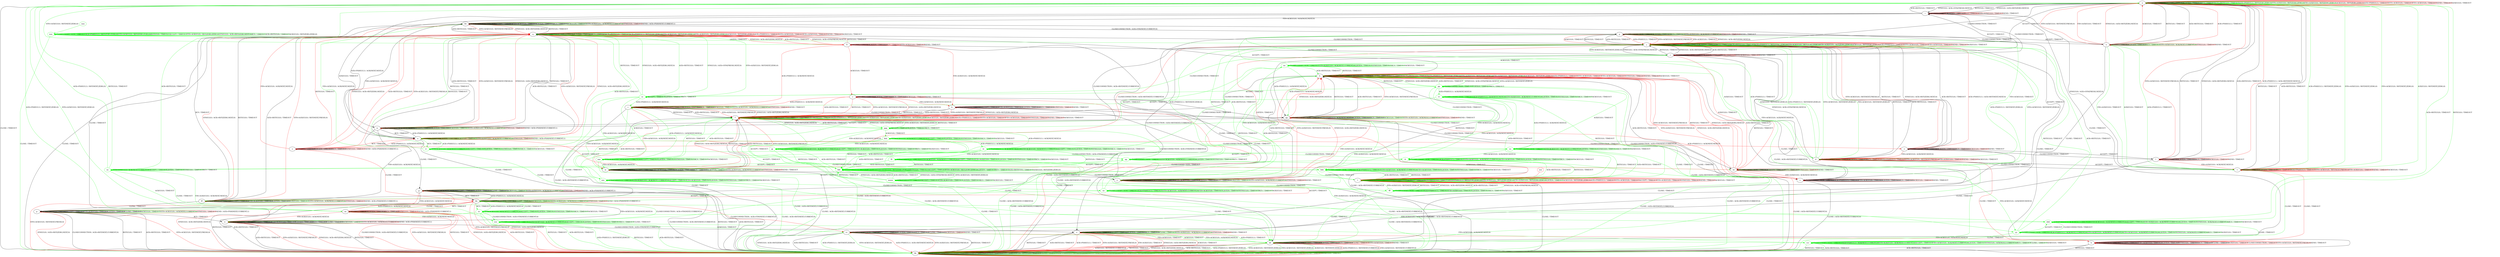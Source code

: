 digraph "" {
	graph ["Incoming time"=0.003287792205810547,
		"Outgoing time"=0.0441584587097168,
		Output="{'States': 67, 'Transitions': 925, 'Filename': '../results/tcp_preset_100/TCP_Windows8_Server-TCP_Linux_Server-4.dot'}",
		Reference="{'States': 39, 'Transitions': 495, 'Filename': '../subjects/tcp/TCP_Windows8_Server.dot'}",
		Solver=yices,
		Updated="{'States': 58, 'Transitions': 685, 'Filename': '../subjects/tcp/TCP_Linux_Server.dot'}",
		"f-measure"=0.4959349593495935,
		precision=0.41496598639455784,
		recall=0.6161616161616161
	];
	a -> a	[key=0,
		label="RST(V,V,0) / TIMEOUT"];
	a -> a	[key=1,
		label="ACCEPT / TIMEOUT"];
	a -> a	[key=2,
		label="LISTEN / TIMEOUT"];
	a -> a	[key=3,
		label="RCV / TIMEOUT"];
	a -> a	[key=4,
		label="ACK+RST(V,V,0) / TIMEOUT"];
	a -> a	[key=5,
		color=green,
		label="ACK+PSH(V,V,1) / RST(ZERO,ZERO,0)"];
	a -> a	[key=6,
		color=green,
		label="SYN+ACK(V,V,0) / RST(ZERO,ZERO,0)"];
	a -> a	[key=7,
		color=green,
		label="FIN+ACK(V,V,0) / RST(ZERO,ZERO,0)"];
	a -> a	[key=8,
		color=green,
		label="ACK(V,V,0) / RST(ZERO,ZERO,0)"];
	a -> a	[key=9,
		color=red,
		label="ACK+PSH(V,V,1) / TIMEOUT"];
	a -> a	[key=10,
		color=red,
		label="SYN+ACK(V,V,0) / TIMEOUT"];
	a -> a	[key=11,
		color=red,
		label="FIN+ACK(V,V,0) / TIMEOUT"];
	a -> a	[key=12,
		color=red,
		label="SEND / TIMEOUT"];
	a -> a	[key=13,
		color=red,
		label="ACK(V,V,0) / TIMEOUT"];
	a -> i	[key=0,
		label="SYN(V,V,0) / ACK+SYN(FRESH,NEXT,0)"];
	a -> j	[key=0,
		label="CLOSECONNECTION / TIMEOUT"];
	a -> kk	[key=0,
		label="CLOSE / TIMEOUT"];
	b -> b	[key=0,
		label="CLOSECONNECTION / TIMEOUT"];
	b -> b	[key=1,
		label="RST(V,V,0) / TIMEOUT"];
	b -> b	[key=2,
		label="LISTEN / TIMEOUT"];
	b -> b	[key=3,
		label="RCV / TIMEOUT"];
	b -> b	[key=4,
		label="ACK+RST(V,V,0) / TIMEOUT"];
	b -> b	[key=5,
		color=green,
		label="ACK+PSH(V,V,1) / RST(ZERO,ZERO,0)"];
	b -> b	[key=6,
		color=green,
		label="SYN+ACK(V,V,0) / RST(ZERO,ZERO,0)"];
	b -> b	[key=7,
		color=green,
		label="FIN+ACK(V,V,0) / RST(ZERO,ZERO,0)"];
	b -> b	[key=8,
		color=green,
		label="ACK(V,V,0) / RST(ZERO,ZERO,0)"];
	b -> b	[key=9,
		color=red,
		label="ACK+PSH(V,V,1) / TIMEOUT"];
	b -> b	[key=10,
		color=red,
		label="SYN+ACK(V,V,0) / TIMEOUT"];
	b -> b	[key=11,
		color=red,
		label="FIN+ACK(V,V,0) / TIMEOUT"];
	b -> b	[key=12,
		color=red,
		label="SYN(V,V,0) / TIMEOUT"];
	b -> b	[key=13,
		color=red,
		label="SEND / TIMEOUT"];
	b -> b	[key=14,
		color=red,
		label="ACK(V,V,0) / TIMEOUT"];
	b -> q	[key=0,
		label="ACCEPT / TIMEOUT"];
	b -> kk	[key=0,
		label="CLOSE / TIMEOUT"];
	pp	[color=green];
	b -> pp	[key=0,
		color=green,
		label="SYN(V,V,0) / ACK+SYN(FRESH,NEXT,0)"];
	c -> c	[key=0,
		label="ACK+PSH(V,V,1) / ACK(NEXT,NEXT,0)"];
	c -> c	[key=1,
		label="ACCEPT / TIMEOUT"];
	c -> c	[key=2,
		label="LISTEN / TIMEOUT"];
	c -> c	[key=3,
		label="RCV / TIMEOUT"];
	c -> c	[key=4,
		label="ACK(V,V,0) / TIMEOUT"];
	c -> c	[key=5,
		color=green,
		label="SYN+ACK(V,V,0) / ACK(NEXT,CURRENT,0)"];
	c -> c	[key=6,
		color=green,
		label="SYN(V,V,0) / TIMEOUT"];
	c -> c	[key=7,
		color=red,
		label="SEND / TIMEOUT"];
	c -> f	[key=0,
		label="RST(V,V,0) / TIMEOUT"];
	c -> f	[key=1,
		label="ACK+RST(V,V,0) / TIMEOUT"];
	c -> f	[key=2,
		color=red,
		label="SYN+ACK(V,V,0) / RST(NEXT,FRESH,0)"];
	c -> f	[key=3,
		color=red,
		label="SYN(V,V,0) / ACK+RST(ZERO,NEXT,0)"];
	c -> m	[key=0,
		color=red,
		label="FIN+ACK(V,V,0) / ACK(NEXT,NEXT,0)"];
	c -> gg	[key=0,
		label="CLOSECONNECTION / TIMEOUT"];
	c -> kk	[key=0,
		label="CLOSE / ACK+RST(NEXT,CURRENT,0)"];
	eee	[color=green];
	c -> eee	[key=0,
		color=green,
		label="FIN+ACK(V,V,0) / ACK(NEXT,NEXT,0)"];
	d -> d	[key=0,
		label="CLOSECONNECTION / TIMEOUT"];
	d -> d	[key=1,
		label="LISTEN / TIMEOUT"];
	d -> d	[key=2,
		label="RCV / TIMEOUT"];
	d -> d	[key=3,
		color=red,
		label="ACK+PSH(V,V,1) / TIMEOUT"];
	d -> d	[key=4,
		color=red,
		label="SYN+ACK(V,V,0) / RST(NEXT,FRESH,0)"];
	d -> d	[key=5,
		color=red,
		label="FIN+ACK(V,V,0) / TIMEOUT"];
	d -> d	[key=6,
		color=red,
		label="SEND / TIMEOUT"];
	d -> d	[key=7,
		color=red,
		label="ACK(V,V,0) / TIMEOUT"];
	d -> h	[key=0,
		color=red,
		label="CLOSE / TIMEOUT"];
	d -> j	[key=0,
		label="RST(V,V,0) / TIMEOUT"];
	d -> j	[key=1,
		label="ACK+RST(V,V,0) / TIMEOUT"];
	d -> j	[key=2,
		color=green,
		label="ACK+PSH(V,V,1) / RST(NEXT,ZERO,0)"];
	d -> j	[key=3,
		color=green,
		label="SYN+ACK(V,V,0) / RST(NEXT,ZERO,0)"];
	d -> j	[key=4,
		color=green,
		label="FIN+ACK(V,V,0) / RST(NEXT,ZERO,0)"];
	d -> j	[key=5,
		color=green,
		label="ACK(V,V,0) / RST(NEXT,ZERO,0)"];
	d -> r	[key=0,
		label="SYN(V,V,0) / ACK+SYN(FRESH,NEXT,0)"];
	d -> v	[key=0,
		label="ACCEPT / TIMEOUT"];
	d -> dd	[key=0,
		color=green,
		label="CLOSE / TIMEOUT"];
	e -> d	[key=0,
		color=red,
		label="FIN+ACK(V,V,0) / ACK(NEXT,NEXT,0)"];
	e -> e	[key=0,
		label="CLOSECONNECTION / TIMEOUT"];
	e -> e	[key=1,
		label="LISTEN / TIMEOUT"];
	e -> e	[key=2,
		label="RCV / TIMEOUT"];
	e -> e	[key=3,
		label="ACK(V,V,0) / TIMEOUT"];
	e -> e	[key=4,
		color=red,
		label="SEND / TIMEOUT"];
	e -> j	[key=0,
		label="RST(V,V,0) / TIMEOUT"];
	e -> j	[key=1,
		label="SYN(V,V,0) / ACK+RST(ZERO,NEXT,0)"];
	e -> j	[key=2,
		label="ACK+RST(V,V,0) / TIMEOUT"];
	e -> j	[key=3,
		color=red,
		label="ACK+PSH(V,V,1) / ACK+RST(NEXT,NEXT,0)"];
	e -> j	[key=4,
		color=red,
		label="SYN+ACK(V,V,0) / RST(NEXT,FRESH,0)"];
	e -> l	[key=0,
		label="ACCEPT / TIMEOUT"];
	e -> cc	[key=0,
		label="CLOSE / TIMEOUT"];
	f -> b	[key=0,
		label="CLOSECONNECTION / TIMEOUT"];
	f -> f	[key=0,
		label="RST(V,V,0) / TIMEOUT"];
	f -> f	[key=1,
		label="ACCEPT / TIMEOUT"];
	f -> f	[key=2,
		label="LISTEN / TIMEOUT"];
	f -> f	[key=3,
		label="RCV / TIMEOUT"];
	f -> f	[key=4,
		label="ACK+RST(V,V,0) / TIMEOUT"];
	f -> f	[key=5,
		color=green,
		label="ACK+PSH(V,V,1) / RST(ZERO,ZERO,0)"];
	f -> f	[key=6,
		color=green,
		label="SYN+ACK(V,V,0) / RST(ZERO,ZERO,0)"];
	f -> f	[key=7,
		color=green,
		label="FIN+ACK(V,V,0) / RST(ZERO,ZERO,0)"];
	f -> f	[key=8,
		color=green,
		label="ACK(V,V,0) / RST(ZERO,ZERO,0)"];
	f -> f	[key=9,
		color=red,
		label="ACK+PSH(V,V,1) / TIMEOUT"];
	f -> f	[key=10,
		color=red,
		label="SYN+ACK(V,V,0) / TIMEOUT"];
	f -> f	[key=11,
		color=red,
		label="FIN+ACK(V,V,0) / TIMEOUT"];
	f -> f	[key=12,
		color=red,
		label="SYN(V,V,0) / TIMEOUT"];
	f -> f	[key=13,
		color=red,
		label="SEND / TIMEOUT"];
	f -> f	[key=14,
		color=red,
		label="ACK(V,V,0) / TIMEOUT"];
	f -> kk	[key=0,
		label="CLOSE / TIMEOUT"];
	ggg	[color=green];
	f -> ggg	[key=0,
		color=green,
		label="SYN(V,V,0) / ACK+SYN(FRESH,NEXT,0)"];
	g -> d	[key=0,
		color=green,
		label="ACK+PSH(V,V,1) / TIMEOUT"];
	g -> d	[key=1,
		color=green,
		label="FIN+ACK(V,V,0) / TIMEOUT"];
	g -> d	[key=2,
		color=green,
		label="ACK(V,V,0) / TIMEOUT"];
	g -> g	[key=0,
		label="CLOSECONNECTION / TIMEOUT"];
	g -> g	[key=1,
		label="LISTEN / TIMEOUT"];
	g -> g	[key=2,
		label="RCV / TIMEOUT"];
	g -> g	[key=3,
		color=green,
		label="SYN+ACK(V,V,0) / ACK(NEXT,CURRENT,0)"];
	g -> g	[key=4,
		color=green,
		label="SYN(V,V,0) / TIMEOUT"];
	g -> g	[key=5,
		color=red,
		label="SEND / TIMEOUT"];
	g -> j	[key=0,
		label="RST(V,V,0) / TIMEOUT"];
	g -> j	[key=1,
		label="ACK+RST(V,V,0) / TIMEOUT"];
	g -> j	[key=2,
		color=red,
		label="ACK+PSH(V,V,1) / TIMEOUT"];
	g -> j	[key=3,
		color=red,
		label="SYN+ACK(V,V,0) / RST(NEXT,FRESH,0)"];
	g -> j	[key=4,
		color=red,
		label="FIN+ACK(V,V,0) / TIMEOUT"];
	g -> j	[key=5,
		color=red,
		label="SYN(V,V,0) / ACK+RST(ZERO,NEXT,0)"];
	g -> j	[key=6,
		color=red,
		label="ACK(V,V,0) / TIMEOUT"];
	g -> u	[key=0,
		label="ACCEPT / TIMEOUT"];
	g -> x	[key=0,
		label="CLOSE / TIMEOUT"];
	h -> h	[key=0,
		label="ACK+PSH(V,V,1) / TIMEOUT"];
	h -> h	[key=1,
		label="ACCEPT / TIMEOUT"];
	h -> h	[key=2,
		label="FIN+ACK(V,V,0) / TIMEOUT"];
	h -> h	[key=3,
		label="LISTEN / TIMEOUT"];
	h -> h	[key=4,
		label="SYN(V,V,0) / TIMEOUT"];
	h -> h	[key=5,
		label="RCV / TIMEOUT"];
	h -> h	[key=6,
		label="CLOSE / TIMEOUT"];
	h -> h	[key=7,
		label="ACK(V,V,0) / TIMEOUT"];
	h -> h	[key=8,
		color=red,
		label="CLOSECONNECTION / TIMEOUT"];
	h -> h	[key=9,
		color=red,
		label="SYN+ACK(V,V,0) / RST(NEXT,FRESH,0)"];
	h -> h	[key=10,
		color=red,
		label="SEND / TIMEOUT"];
	h -> kk	[key=0,
		label="RST(V,V,0) / TIMEOUT"];
	h -> kk	[key=1,
		label="ACK+RST(V,V,0) / TIMEOUT"];
	i -> a	[key=0,
		label="RST(V,V,0) / TIMEOUT"];
	i -> a	[key=1,
		label="SYN(V,V,0) / ACK+RST(ZERO,NEXT,0)"];
	i -> a	[key=2,
		label="ACK+RST(V,V,0) / TIMEOUT"];
	i -> i	[key=0,
		label="ACCEPT / TIMEOUT"];
	i -> i	[key=1,
		label="LISTEN / TIMEOUT"];
	i -> i	[key=2,
		label="RCV / TIMEOUT"];
	i -> i	[key=3,
		color=red,
		label="SYN+ACK(V,V,0) / TIMEOUT"];
	i -> i	[key=4,
		color=red,
		label="SEND / TIMEOUT"];
	i -> n	[key=0,
		label="ACK(V,V,0) / TIMEOUT"];
	i -> r	[key=0,
		label="CLOSECONNECTION / TIMEOUT"];
	i -> w	[key=0,
		label="ACK+PSH(V,V,1) / ACK(NEXT,NEXT,0)"];
	i -> dd	[key=0,
		label="CLOSE / TIMEOUT"];
	i -> hh	[key=0,
		label="FIN+ACK(V,V,0) / ACK(NEXT,NEXT,0)"];
	j -> a	[key=0,
		label="ACCEPT / TIMEOUT"];
	j -> j	[key=0,
		label="CLOSECONNECTION / TIMEOUT"];
	j -> j	[key=1,
		label="RST(V,V,0) / TIMEOUT"];
	j -> j	[key=2,
		label="LISTEN / TIMEOUT"];
	j -> j	[key=3,
		label="RCV / TIMEOUT"];
	j -> j	[key=4,
		label="ACK+RST(V,V,0) / TIMEOUT"];
	j -> j	[key=5,
		color=green,
		label="ACK+PSH(V,V,1) / RST(ZERO,ZERO,0)"];
	j -> j	[key=6,
		color=green,
		label="SYN+ACK(V,V,0) / RST(ZERO,ZERO,0)"];
	j -> j	[key=7,
		color=green,
		label="FIN+ACK(V,V,0) / RST(ZERO,ZERO,0)"];
	j -> j	[key=8,
		color=green,
		label="ACK(V,V,0) / RST(ZERO,ZERO,0)"];
	j -> j	[key=9,
		color=red,
		label="ACK+PSH(V,V,1) / TIMEOUT"];
	j -> j	[key=10,
		color=red,
		label="SYN+ACK(V,V,0) / TIMEOUT"];
	j -> j	[key=11,
		color=red,
		label="FIN+ACK(V,V,0) / TIMEOUT"];
	j -> j	[key=12,
		color=red,
		label="SEND / TIMEOUT"];
	j -> j	[key=13,
		color=red,
		label="ACK(V,V,0) / TIMEOUT"];
	j -> r	[key=0,
		label="SYN(V,V,0) / ACK+SYN(FRESH,NEXT,0)"];
	j -> kk	[key=0,
		label="CLOSE / TIMEOUT"];
	k -> f	[key=0,
		label="RST(V,V,0) / TIMEOUT"];
	k -> f	[key=1,
		label="ACK+RST(V,V,0) / TIMEOUT"];
	k -> f	[key=2,
		color=red,
		label="SYN+ACK(V,V,0) / RST(NEXT,FRESH,0)"];
	k -> f	[key=3,
		color=red,
		label="SYN(V,V,0) / ACK+RST(ZERO,NEXT,0)"];
	k -> k	[key=0,
		label="ACK+PSH(V,V,1) / TIMEOUT"];
	k -> k	[key=1,
		label="ACCEPT / TIMEOUT"];
	k -> k	[key=2,
		label="FIN+ACK(V,V,0) / TIMEOUT"];
	k -> k	[key=3,
		label="LISTEN / TIMEOUT"];
	k -> k	[key=4,
		label="RCV / TIMEOUT"];
	k -> k	[key=5,
		label="ACK(V,V,0) / TIMEOUT"];
	k -> k	[key=6,
		color=red,
		label="SEND / TIMEOUT"];
	k -> s	[key=0,
		label="CLOSECONNECTION / TIMEOUT"];
	k -> kk	[key=0,
		label="CLOSE / ACK+RST(NEXT,CURRENT,0)"];
	l -> a	[key=0,
		label="RST(V,V,0) / TIMEOUT"];
	l -> a	[key=1,
		label="SYN(V,V,0) / ACK+RST(ZERO,NEXT,0)"];
	l -> a	[key=2,
		label="ACK+RST(V,V,0) / TIMEOUT"];
	l -> a	[key=3,
		color=red,
		label="ACK+PSH(V,V,1) / ACK+RST(NEXT,NEXT,0)"];
	l -> a	[key=4,
		color=red,
		label="SYN+ACK(V,V,0) / RST(NEXT,FRESH,0)"];
	l -> e	[key=0,
		label="CLOSECONNECTION / TIMEOUT"];
	l -> l	[key=0,
		label="ACCEPT / TIMEOUT"];
	l -> l	[key=1,
		label="LISTEN / TIMEOUT"];
	l -> l	[key=2,
		label="RCV / TIMEOUT"];
	l -> l	[key=3,
		label="ACK(V,V,0) / TIMEOUT"];
	l -> l	[key=4,
		color=red,
		label="SEND / TIMEOUT"];
	l -> v	[key=0,
		color=red,
		label="FIN+ACK(V,V,0) / ACK(NEXT,NEXT,0)"];
	l -> cc	[key=0,
		label="CLOSE / TIMEOUT"];
	m -> f	[key=0,
		label="RST(V,V,0) / TIMEOUT"];
	m -> f	[key=1,
		label="ACK+RST(V,V,0) / TIMEOUT"];
	m -> f	[key=2,
		color=red,
		label="SYN+ACK(V,V,0) / RST(NEXT,FRESH,0)"];
	m -> f	[key=3,
		color=red,
		label="SYN(V,V,0) / ACK+RST(ZERO,NEXT,0)"];
	m -> m	[key=0,
		label="ACK+PSH(V,V,1) / TIMEOUT"];
	m -> m	[key=1,
		label="ACCEPT / TIMEOUT"];
	m -> m	[key=2,
		label="FIN+ACK(V,V,0) / TIMEOUT"];
	m -> m	[key=3,
		label="LISTEN / TIMEOUT"];
	m -> m	[key=4,
		label="RCV / TIMEOUT"];
	m -> m	[key=5,
		label="ACK(V,V,0) / TIMEOUT"];
	m -> m	[key=6,
		color=green,
		label="SYN+ACK(V,V,0) / ACK(NEXT,CURRENT,0)"];
	m -> m	[key=7,
		color=green,
		label="SYN(V,V,0) / TIMEOUT"];
	m -> m	[key=8,
		color=red,
		label="SEND / TIMEOUT"];
	m -> y	[key=0,
		label="CLOSECONNECTION / TIMEOUT"];
	m -> kk	[key=0,
		label="CLOSE / ACK+RST(NEXT,CURRENT,0)"];
	n -> e	[key=0,
		color=red,
		label="CLOSECONNECTION / ACK+FIN(NEXT,CURRENT,0)"];
	n -> n	[key=0,
		label="ACCEPT / TIMEOUT"];
	n -> n	[key=1,
		label="LISTEN / TIMEOUT"];
	n -> n	[key=2,
		label="ACK(V,V,0) / TIMEOUT"];
	n -> n	[key=3,
		color=green,
		label="SYN+ACK(V,V,0) / ACK(NEXT,CURRENT,0)"];
	n -> n	[key=4,
		color=green,
		label="SYN(V,V,0) / TIMEOUT"];
	n -> n	[key=5,
		color=red,
		label="SEND / ACK+PSH(NEXT,CURRENT,1)"];
	n -> o	[key=0,
		color=red,
		label="RCV / TIMEOUT"];
	n -> q	[key=0,
		label="RST(V,V,0) / TIMEOUT"];
	n -> q	[key=1,
		label="ACK+RST(V,V,0) / TIMEOUT"];
	n -> q	[key=2,
		color=red,
		label="SYN+ACK(V,V,0) / RST(NEXT,FRESH,0)"];
	n -> q	[key=3,
		color=red,
		label="SYN(V,V,0) / ACK+RST(ZERO,NEXT,0)"];
	n -> w	[key=0,
		label="ACK+PSH(V,V,1) / ACK(NEXT,NEXT,0)"];
	n -> bb	[key=0,
		label="CLOSE / TIMEOUT"];
	n -> hh	[key=0,
		label="FIN+ACK(V,V,0) / ACK(NEXT,NEXT,0)"];
	qq	[color=green];
	n -> qq	[key=0,
		color=green,
		label="CLOSECONNECTION / ACK+FIN(NEXT,CURRENT,0)"];
	rr	[color=green];
	n -> rr	[key=0,
		color=green,
		label="RCV / TIMEOUT"];
	o -> j	[key=0,
		color=red,
		label="CLOSECONNECTION / ACK+RST(NEXT,CURRENT,0)"];
	o -> n	[key=0,
		color=red,
		label="ACK+PSH(V,V,1) / ACK(NEXT,NEXT,0)"];
	o -> o	[key=0,
		label="ACCEPT / TIMEOUT"];
	o -> o	[key=1,
		label="LISTEN / TIMEOUT"];
	o -> o	[key=2,
		label="RCV / TIMEOUT"];
	o -> o	[key=3,
		label="ACK(V,V,0) / TIMEOUT"];
	o -> o	[key=4,
		color=red,
		label="SEND / ACK+PSH(NEXT,CURRENT,1)"];
	o -> q	[key=0,
		color=red,
		label="SYN+ACK(V,V,0) / RST(NEXT,FRESH,0)"];
	o -> q	[key=1,
		color=red,
		label="RST(V,V,0) / TIMEOUT"];
	o -> q	[key=2,
		color=red,
		label="SYN(V,V,0) / ACK+RST(ZERO,NEXT,0)"];
	o -> q	[key=3,
		color=red,
		label="ACK+RST(V,V,0) / TIMEOUT"];
	o -> bb	[key=0,
		color=red,
		label="CLOSE / TIMEOUT"];
	o -> hh	[key=0,
		color=red,
		label="FIN+ACK(V,V,0) / ACK(NEXT,NEXT,0)"];
	p -> p	[key=0,
		label="ACK+PSH(V,V,1) / TIMEOUT"];
	p -> p	[key=1,
		label="ACCEPT / TIMEOUT"];
	p -> p	[key=2,
		label="FIN+ACK(V,V,0) / TIMEOUT"];
	p -> p	[key=3,
		label="LISTEN / TIMEOUT"];
	p -> p	[key=4,
		label="CLOSE / TIMEOUT"];
	p -> p	[key=5,
		label="ACK(V,V,0) / TIMEOUT"];
	p -> p	[key=6,
		color=green,
		label="SYN+ACK(V,V,0) / ACK(NEXT,CURRENT,0)"];
	p -> p	[key=7,
		color=green,
		label="SYN(V,V,0) / TIMEOUT"];
	p -> p	[key=8,
		color=red,
		label="SEND / ACK+PSH(NEXT,CURRENT,1)"];
	p -> ii	[key=0,
		label="RCV / TIMEOUT"];
	p -> kk	[key=0,
		label="CLOSECONNECTION / ACK+RST(NEXT,CURRENT,0)"];
	p -> kk	[key=1,
		label="RST(V,V,0) / TIMEOUT"];
	p -> kk	[key=2,
		label="ACK+RST(V,V,0) / TIMEOUT"];
	p -> kk	[key=3,
		color=red,
		label="SYN+ACK(V,V,0) / RST(NEXT,FRESH,0)"];
	p -> kk	[key=4,
		color=red,
		label="SYN(V,V,0) / ACK+RST(ZERO,NEXT,0)"];
	q -> j	[key=0,
		label="CLOSECONNECTION / TIMEOUT"];
	q -> q	[key=0,
		label="RST(V,V,0) / TIMEOUT"];
	q -> q	[key=1,
		label="ACCEPT / TIMEOUT"];
	q -> q	[key=2,
		label="LISTEN / TIMEOUT"];
	q -> q	[key=3,
		label="RCV / TIMEOUT"];
	q -> q	[key=4,
		label="ACK+RST(V,V,0) / TIMEOUT"];
	q -> q	[key=5,
		color=green,
		label="ACK+PSH(V,V,1) / RST(ZERO,ZERO,0)"];
	q -> q	[key=6,
		color=green,
		label="SYN+ACK(V,V,0) / RST(ZERO,ZERO,0)"];
	q -> q	[key=7,
		color=green,
		label="FIN+ACK(V,V,0) / RST(ZERO,ZERO,0)"];
	q -> q	[key=8,
		color=green,
		label="ACK(V,V,0) / RST(ZERO,ZERO,0)"];
	q -> q	[key=9,
		color=red,
		label="ACK+PSH(V,V,1) / TIMEOUT"];
	q -> q	[key=10,
		color=red,
		label="SYN+ACK(V,V,0) / TIMEOUT"];
	q -> q	[key=11,
		color=red,
		label="FIN+ACK(V,V,0) / TIMEOUT"];
	q -> q	[key=12,
		color=red,
		label="SEND / TIMEOUT"];
	q -> q	[key=13,
		color=red,
		label="ACK(V,V,0) / TIMEOUT"];
	q -> kk	[key=0,
		label="CLOSE / TIMEOUT"];
	q -> ll	[key=0,
		color=red,
		label="SYN(V,V,0) / ACK+SYN(FRESH,NEXT,0)"];
	ss	[color=green];
	q -> ss	[key=0,
		color=green,
		label="SYN(V,V,0) / ACK+SYN(FRESH,NEXT,0)"];
	r -> i	[key=0,
		label="ACCEPT / TIMEOUT"];
	r -> j	[key=0,
		label="RST(V,V,0) / TIMEOUT"];
	r -> j	[key=1,
		label="SYN(V,V,0) / ACK+RST(ZERO,NEXT,0)"];
	r -> j	[key=2,
		label="ACK+RST(V,V,0) / TIMEOUT"];
	r -> j	[key=3,
		color=green,
		label="SYN+ACK(V,V,0) / RST(NEXT,ZERO,0)"];
	r -> r	[key=0,
		label="CLOSECONNECTION / TIMEOUT"];
	r -> r	[key=1,
		label="LISTEN / TIMEOUT"];
	r -> r	[key=2,
		label="RCV / TIMEOUT"];
	r -> r	[key=3,
		color=red,
		label="SYN+ACK(V,V,0) / TIMEOUT"];
	r -> r	[key=4,
		color=red,
		label="SEND / TIMEOUT"];
	r -> s	[key=0,
		label="FIN+ACK(V,V,0) / ACK(NEXT,NEXT,0)"];
	r -> dd	[key=0,
		label="CLOSE / TIMEOUT"];
	r -> ee	[key=0,
		color=red,
		label="ACK(V,V,0) / TIMEOUT"];
	r -> gg	[key=0,
		label="ACK+PSH(V,V,1) / ACK(NEXT,NEXT,0)"];
	nn	[color=green];
	r -> nn	[key=0,
		color=green,
		label="ACK(V,V,0) / TIMEOUT"];
	s -> b	[key=0,
		label="RST(V,V,0) / TIMEOUT"];
	s -> b	[key=1,
		label="ACK+RST(V,V,0) / TIMEOUT"];
	s -> b	[key=2,
		color=red,
		label="SYN+ACK(V,V,0) / RST(NEXT,FRESH,0)"];
	s -> b	[key=3,
		color=red,
		label="SYN(V,V,0) / ACK+RST(ZERO,NEXT,0)"];
	s -> s	[key=0,
		label="CLOSECONNECTION / TIMEOUT"];
	s -> s	[key=1,
		label="ACK+PSH(V,V,1) / TIMEOUT"];
	s -> s	[key=2,
		label="FIN+ACK(V,V,0) / TIMEOUT"];
	s -> s	[key=3,
		label="LISTEN / TIMEOUT"];
	s -> s	[key=4,
		label="RCV / TIMEOUT"];
	s -> s	[key=5,
		label="ACK(V,V,0) / TIMEOUT"];
	s -> s	[key=6,
		color=red,
		label="SEND / TIMEOUT"];
	s -> hh	[key=0,
		label="ACCEPT / TIMEOUT"];
	s -> kk	[key=0,
		label="CLOSE / ACK+RST(NEXT,CURRENT,0)"];
	t -> f	[key=0,
		color=green,
		label="ACCEPT / TIMEOUT"];
	t -> j	[key=0,
		color=red,
		label="LISTEN / TIMEOUT"];
	t -> t	[key=0,
		label="CLOSECONNECTION / TIMEOUT"];
	t -> t	[key=1,
		label="RST(V,V,0) / TIMEOUT"];
	t -> t	[key=2,
		label="RCV / TIMEOUT"];
	t -> t	[key=3,
		label="ACK+RST(V,V,0) / TIMEOUT"];
	t -> t	[key=4,
		color=green,
		label="ACK+PSH(V,V,1) / RST(ZERO,ZERO,0)"];
	t -> t	[key=5,
		color=green,
		label="SYN+ACK(V,V,0) / RST(ZERO,ZERO,0)"];
	t -> t	[key=6,
		color=green,
		label="FIN+ACK(V,V,0) / RST(ZERO,ZERO,0)"];
	t -> t	[key=7,
		color=green,
		label="LISTEN / TIMEOUT"];
	t -> t	[key=8,
		color=green,
		label="ACK(V,V,0) / RST(ZERO,ZERO,0)"];
	t -> t	[key=9,
		color=red,
		label="ACK+PSH(V,V,1) / TIMEOUT"];
	t -> t	[key=10,
		color=red,
		label="SYN+ACK(V,V,0) / TIMEOUT"];
	t -> t	[key=11,
		color=red,
		label="ACCEPT / TIMEOUT"];
	t -> t	[key=12,
		color=red,
		label="FIN+ACK(V,V,0) / TIMEOUT"];
	t -> t	[key=13,
		color=red,
		label="SYN(V,V,0) / TIMEOUT"];
	t -> t	[key=14,
		color=red,
		label="SEND / TIMEOUT"];
	t -> t	[key=15,
		color=red,
		label="ACK(V,V,0) / TIMEOUT"];
	t -> kk	[key=0,
		label="CLOSE / TIMEOUT"];
	fff	[color=green];
	t -> fff	[key=0,
		color=green,
		label="SYN(V,V,0) / ACK+SYN(FRESH,NEXT,0)"];
	u -> a	[key=0,
		label="RST(V,V,0) / TIMEOUT"];
	u -> a	[key=1,
		label="ACK+RST(V,V,0) / TIMEOUT"];
	u -> a	[key=2,
		color=red,
		label="ACK+PSH(V,V,1) / TIMEOUT"];
	u -> a	[key=3,
		color=red,
		label="SYN+ACK(V,V,0) / RST(NEXT,FRESH,0)"];
	u -> a	[key=4,
		color=red,
		label="FIN+ACK(V,V,0) / TIMEOUT"];
	u -> a	[key=5,
		color=red,
		label="SYN(V,V,0) / ACK+RST(ZERO,NEXT,0)"];
	u -> a	[key=6,
		color=red,
		label="ACK(V,V,0) / TIMEOUT"];
	u -> g	[key=0,
		label="CLOSECONNECTION / TIMEOUT"];
	u -> u	[key=0,
		label="ACCEPT / TIMEOUT"];
	u -> u	[key=1,
		label="LISTEN / TIMEOUT"];
	u -> u	[key=2,
		label="RCV / TIMEOUT"];
	u -> u	[key=3,
		color=green,
		label="SYN+ACK(V,V,0) / ACK(NEXT,CURRENT,0)"];
	u -> u	[key=4,
		color=green,
		label="SYN(V,V,0) / TIMEOUT"];
	u -> u	[key=5,
		color=red,
		label="SEND / TIMEOUT"];
	u -> v	[key=0,
		color=green,
		label="ACK+PSH(V,V,1) / TIMEOUT"];
	u -> v	[key=1,
		color=green,
		label="FIN+ACK(V,V,0) / TIMEOUT"];
	u -> v	[key=2,
		color=green,
		label="ACK(V,V,0) / TIMEOUT"];
	u -> x	[key=0,
		label="CLOSE / TIMEOUT"];
	v -> a	[key=0,
		label="RST(V,V,0) / TIMEOUT"];
	v -> a	[key=1,
		label="ACK+RST(V,V,0) / TIMEOUT"];
	v -> a	[key=2,
		color=green,
		label="ACK+PSH(V,V,1) / RST(NEXT,ZERO,0)"];
	v -> a	[key=3,
		color=green,
		label="SYN+ACK(V,V,0) / RST(NEXT,ZERO,0)"];
	v -> a	[key=4,
		color=green,
		label="FIN+ACK(V,V,0) / RST(NEXT,ZERO,0)"];
	v -> a	[key=5,
		color=green,
		label="ACK(V,V,0) / RST(NEXT,ZERO,0)"];
	v -> d	[key=0,
		label="CLOSECONNECTION / TIMEOUT"];
	v -> h	[key=0,
		color=red,
		label="CLOSE / TIMEOUT"];
	v -> i	[key=0,
		label="SYN(V,V,0) / ACK+SYN(FRESH,NEXT,0)"];
	v -> v	[key=0,
		label="ACCEPT / TIMEOUT"];
	v -> v	[key=1,
		label="LISTEN / TIMEOUT"];
	v -> v	[key=2,
		label="RCV / TIMEOUT"];
	v -> v	[key=3,
		color=red,
		label="ACK+PSH(V,V,1) / TIMEOUT"];
	v -> v	[key=4,
		color=red,
		label="SYN+ACK(V,V,0) / RST(NEXT,FRESH,0)"];
	v -> v	[key=5,
		color=red,
		label="FIN+ACK(V,V,0) / TIMEOUT"];
	v -> v	[key=6,
		color=red,
		label="SEND / TIMEOUT"];
	v -> v	[key=7,
		color=red,
		label="ACK(V,V,0) / TIMEOUT"];
	v -> dd	[key=0,
		color=green,
		label="CLOSE / TIMEOUT"];
	w -> j	[key=0,
		label="CLOSECONNECTION / ACK+RST(NEXT,CURRENT,0)"];
	w -> n	[key=0,
		label="RCV / TIMEOUT"];
	w -> q	[key=0,
		label="RST(V,V,0) / TIMEOUT"];
	w -> q	[key=1,
		label="ACK+RST(V,V,0) / TIMEOUT"];
	w -> q	[key=2,
		color=red,
		label="SYN+ACK(V,V,0) / RST(NEXT,FRESH,0)"];
	w -> q	[key=3,
		color=red,
		label="SYN(V,V,0) / ACK+RST(ZERO,NEXT,0)"];
	w -> w	[key=0,
		label="ACK+PSH(V,V,1) / ACK(NEXT,NEXT,0)"];
	w -> w	[key=1,
		label="ACCEPT / TIMEOUT"];
	w -> w	[key=2,
		label="LISTEN / TIMEOUT"];
	w -> w	[key=3,
		label="ACK(V,V,0) / TIMEOUT"];
	w -> w	[key=4,
		color=green,
		label="SYN+ACK(V,V,0) / ACK(NEXT,CURRENT,0)"];
	w -> w	[key=5,
		color=green,
		label="SYN(V,V,0) / TIMEOUT"];
	w -> w	[key=6,
		color=red,
		label="SEND / ACK+PSH(NEXT,CURRENT,1)"];
	w -> ff	[key=0,
		label="FIN+ACK(V,V,0) / ACK(NEXT,NEXT,0)"];
	w -> jj	[key=0,
		label="CLOSE / TIMEOUT"];
	x -> x	[key=0,
		label="CLOSECONNECTION / TIMEOUT"];
	x -> x	[key=1,
		label="ACCEPT / TIMEOUT"];
	x -> x	[key=2,
		label="LISTEN / TIMEOUT"];
	x -> x	[key=3,
		label="RCV / TIMEOUT"];
	x -> x	[key=4,
		label="CLOSE / TIMEOUT"];
	x -> x	[key=5,
		color=green,
		label="SYN+ACK(V,V,0) / ACK(NEXT,CURRENT,0)"];
	x -> x	[key=6,
		color=green,
		label="SYN(V,V,0) / TIMEOUT"];
	x -> x	[key=7,
		color=red,
		label="SEND / TIMEOUT"];
	x -> dd	[key=0,
		color=green,
		label="ACK+PSH(V,V,1) / TIMEOUT"];
	x -> dd	[key=1,
		color=green,
		label="FIN+ACK(V,V,0) / TIMEOUT"];
	x -> dd	[key=2,
		color=green,
		label="ACK(V,V,0) / TIMEOUT"];
	x -> kk	[key=0,
		label="RST(V,V,0) / TIMEOUT"];
	x -> kk	[key=1,
		label="ACK+RST(V,V,0) / TIMEOUT"];
	x -> kk	[key=2,
		color=red,
		label="ACK+PSH(V,V,1) / TIMEOUT"];
	x -> kk	[key=3,
		color=red,
		label="SYN+ACK(V,V,0) / RST(NEXT,FRESH,0)"];
	x -> kk	[key=4,
		color=red,
		label="FIN+ACK(V,V,0) / TIMEOUT"];
	x -> kk	[key=5,
		color=red,
		label="SYN(V,V,0) / ACK+RST(ZERO,NEXT,0)"];
	x -> kk	[key=6,
		color=red,
		label="ACK(V,V,0) / TIMEOUT"];
	y -> b	[key=0,
		label="RST(V,V,0) / TIMEOUT"];
	y -> b	[key=1,
		label="ACK+RST(V,V,0) / TIMEOUT"];
	y -> b	[key=2,
		color=red,
		label="SYN+ACK(V,V,0) / RST(NEXT,FRESH,0)"];
	y -> b	[key=3,
		color=red,
		label="SYN(V,V,0) / ACK+RST(ZERO,NEXT,0)"];
	y -> y	[key=0,
		label="CLOSECONNECTION / TIMEOUT"];
	y -> y	[key=1,
		label="ACK+PSH(V,V,1) / TIMEOUT"];
	y -> y	[key=2,
		label="FIN+ACK(V,V,0) / TIMEOUT"];
	y -> y	[key=3,
		label="LISTEN / TIMEOUT"];
	y -> y	[key=4,
		label="RCV / TIMEOUT"];
	y -> y	[key=5,
		label="ACK(V,V,0) / TIMEOUT"];
	y -> y	[key=6,
		color=green,
		label="SYN+ACK(V,V,0) / ACK(NEXT,CURRENT,0)"];
	y -> y	[key=7,
		color=green,
		label="SYN(V,V,0) / TIMEOUT"];
	y -> y	[key=8,
		color=red,
		label="SEND / TIMEOUT"];
	y -> ff	[key=0,
		color=red,
		label="ACCEPT / TIMEOUT"];
	y -> kk	[key=0,
		label="CLOSE / ACK+RST(NEXT,CURRENT,0)"];
	z -> c	[key=0,
		color=red,
		label="ACK+PSH(V,V,1) / ACK(NEXT,NEXT,0)"];
	z -> f	[key=0,
		color=red,
		label="SYN+ACK(V,V,0) / RST(NEXT,FRESH,0)"];
	z -> f	[key=1,
		color=red,
		label="RST(V,V,0) / TIMEOUT"];
	z -> f	[key=2,
		color=red,
		label="SYN(V,V,0) / ACK+RST(ZERO,NEXT,0)"];
	z -> f	[key=3,
		color=red,
		label="ACK+RST(V,V,0) / TIMEOUT"];
	z -> k	[key=0,
		color=red,
		label="FIN+ACK(V,V,0) / ACK(NEXT,NEXT,0)"];
	z -> z	[key=0,
		label="ACCEPT / TIMEOUT"];
	z -> z	[key=1,
		label="LISTEN / TIMEOUT"];
	z -> z	[key=2,
		label="RCV / TIMEOUT"];
	z -> z	[key=3,
		label="ACK(V,V,0) / TIMEOUT"];
	z -> z	[key=4,
		color=red,
		label="SEND / TIMEOUT"];
	z -> ee	[key=0,
		label="CLOSECONNECTION / TIMEOUT"];
	z -> kk	[key=0,
		color=red,
		label="CLOSE / ACK+RST(NEXT,CURRENT,0)"];
	aa -> a	[key=0,
		color=green,
		label="ACK+PSH(V,V,1) / RST(NEXT,ZERO,0)"];
	aa -> a	[key=1,
		color=green,
		label="SYN+ACK(V,V,0) / RST(NEXT,ZERO,0)"];
	aa -> aa	[key=0,
		label="ACCEPT / TIMEOUT"];
	aa -> aa	[key=1,
		label="LISTEN / TIMEOUT"];
	aa -> aa	[key=2,
		label="RCV / TIMEOUT"];
	aa -> aa	[key=3,
		label="ACK(V,V,0) / TIMEOUT"];
	aa -> aa	[key=4,
		color=red,
		label="SEND / ACK+PSH(NEXT,CURRENT,1)"];
	aa -> bb	[key=0,
		color=red,
		label="ACK+PSH(V,V,1) / ACK(NEXT,NEXT,0)"];
	aa -> bb	[key=1,
		color=red,
		label="CLOSE / TIMEOUT"];
	aa -> ii	[key=0,
		color=red,
		label="FIN+ACK(V,V,0) / ACK(NEXT,NEXT,0)"];
	aa -> kk	[key=0,
		color=red,
		label="CLOSECONNECTION / ACK+RST(NEXT,CURRENT,0)"];
	aa -> kk	[key=1,
		color=red,
		label="SYN+ACK(V,V,0) / RST(NEXT,FRESH,0)"];
	aa -> kk	[key=2,
		color=red,
		label="RST(V,V,0) / TIMEOUT"];
	aa -> kk	[key=3,
		color=red,
		label="SYN(V,V,0) / ACK+RST(ZERO,NEXT,0)"];
	aa -> kk	[key=4,
		color=red,
		label="ACK+RST(V,V,0) / TIMEOUT"];
	ddd	[color=green];
	aa -> ddd	[key=0,
		color=green,
		label="FIN+ACK(V,V,0) / ACK(NEXT,NEXT,0)"];
	bb -> aa	[key=0,
		color=red,
		label="RCV / TIMEOUT"];
	bb -> bb	[key=0,
		label="ACCEPT / TIMEOUT"];
	bb -> bb	[key=1,
		label="LISTEN / TIMEOUT"];
	bb -> bb	[key=2,
		label="CLOSE / TIMEOUT"];
	bb -> bb	[key=3,
		label="ACK(V,V,0) / TIMEOUT"];
	bb -> bb	[key=4,
		color=green,
		label="SYN+ACK(V,V,0) / ACK(NEXT,CURRENT,0)"];
	bb -> bb	[key=5,
		color=green,
		label="SYN(V,V,0) / TIMEOUT"];
	bb -> bb	[key=6,
		color=red,
		label="SEND / ACK+PSH(NEXT,CURRENT,1)"];
	bb -> cc	[key=0,
		color=red,
		label="CLOSECONNECTION / ACK+FIN(NEXT,CURRENT,0)"];
	bb -> ii	[key=0,
		label="FIN+ACK(V,V,0) / ACK(NEXT,NEXT,0)"];
	bb -> jj	[key=0,
		label="ACK+PSH(V,V,1) / ACK(NEXT,NEXT,0)"];
	bb -> kk	[key=0,
		label="RST(V,V,0) / TIMEOUT"];
	bb -> kk	[key=1,
		label="ACK+RST(V,V,0) / TIMEOUT"];
	bb -> kk	[key=2,
		color=red,
		label="SYN+ACK(V,V,0) / RST(NEXT,FRESH,0)"];
	bb -> kk	[key=3,
		color=red,
		label="SYN(V,V,0) / ACK+RST(ZERO,NEXT,0)"];
	ww	[color=green];
	bb -> ww	[key=0,
		color=green,
		label="CLOSECONNECTION / ACK+FIN(NEXT,CURRENT,0)"];
	zz	[color=green];
	bb -> zz	[key=0,
		color=green,
		label="RCV / TIMEOUT"];
	cc -> h	[key=0,
		color=red,
		label="FIN+ACK(V,V,0) / ACK(NEXT,NEXT,0)"];
	cc -> cc	[key=0,
		label="CLOSECONNECTION / TIMEOUT"];
	cc -> cc	[key=1,
		label="ACCEPT / TIMEOUT"];
	cc -> cc	[key=2,
		label="LISTEN / TIMEOUT"];
	cc -> cc	[key=3,
		label="RCV / TIMEOUT"];
	cc -> cc	[key=4,
		label="CLOSE / TIMEOUT"];
	cc -> cc	[key=5,
		label="ACK(V,V,0) / TIMEOUT"];
	cc -> cc	[key=6,
		color=red,
		label="SEND / TIMEOUT"];
	cc -> kk	[key=0,
		label="RST(V,V,0) / TIMEOUT"];
	cc -> kk	[key=1,
		label="SYN(V,V,0) / ACK+RST(ZERO,NEXT,0)"];
	cc -> kk	[key=2,
		label="ACK+RST(V,V,0) / TIMEOUT"];
	cc -> kk	[key=3,
		color=green,
		label="ACK+PSH(V,V,1) / RST(NEXT,ZERO,0)"];
	cc -> kk	[key=4,
		color=green,
		label="SYN+ACK(V,V,0) / RST(NEXT,ZERO,0)"];
	cc -> kk	[key=5,
		color=red,
		label="ACK+PSH(V,V,1) / ACK+RST(NEXT,NEXT,0)"];
	cc -> kk	[key=6,
		color=red,
		label="SYN+ACK(V,V,0) / RST(NEXT,FRESH,0)"];
	ccc	[color=green];
	cc -> ccc	[key=0,
		color=green,
		label="FIN+ACK(V,V,0) / ACK(NEXT,NEXT,0)"];
	dd -> dd	[key=0,
		label="CLOSECONNECTION / TIMEOUT"];
	dd -> dd	[key=1,
		label="ACCEPT / TIMEOUT"];
	dd -> dd	[key=2,
		label="LISTEN / TIMEOUT"];
	dd -> dd	[key=3,
		label="RCV / TIMEOUT"];
	dd -> dd	[key=4,
		label="CLOSE / TIMEOUT"];
	dd -> dd	[key=5,
		color=red,
		label="SYN+ACK(V,V,0) / TIMEOUT"];
	dd -> dd	[key=6,
		color=red,
		label="SEND / TIMEOUT"];
	dd -> kk	[key=0,
		label="RST(V,V,0) / TIMEOUT"];
	dd -> kk	[key=1,
		label="SYN(V,V,0) / ACK+RST(ZERO,NEXT,0)"];
	dd -> kk	[key=2,
		label="ACK+RST(V,V,0) / TIMEOUT"];
	dd -> kk	[key=3,
		color=green,
		label="ACK+PSH(V,V,1) / RST(NEXT,ZERO,0)"];
	dd -> kk	[key=4,
		color=green,
		label="SYN+ACK(V,V,0) / RST(NEXT,ZERO,0)"];
	dd -> kk	[key=5,
		color=green,
		label="FIN+ACK(V,V,0) / RST(NEXT,ZERO,0)"];
	dd -> kk	[key=6,
		color=green,
		label="ACK(V,V,0) / RST(NEXT,ZERO,0)"];
	dd -> kk	[key=7,
		color=red,
		label="ACK+PSH(V,V,1) / RST(NEXT,CURRENT,0)"];
	dd -> kk	[key=8,
		color=red,
		label="FIN+ACK(V,V,0) / RST(NEXT,CURRENT,0)"];
	dd -> kk	[key=9,
		color=red,
		label="ACK(V,V,0) / RST(NEXT,CURRENT,0)"];
	ee -> b	[key=0,
		color=red,
		label="SYN+ACK(V,V,0) / RST(NEXT,FRESH,0)"];
	ee -> b	[key=1,
		color=red,
		label="RST(V,V,0) / TIMEOUT"];
	ee -> b	[key=2,
		color=red,
		label="SYN(V,V,0) / ACK+RST(ZERO,NEXT,0)"];
	ee -> b	[key=3,
		color=red,
		label="ACK+RST(V,V,0) / TIMEOUT"];
	ee -> j	[key=0,
		color=green,
		label="ACK+PSH(V,V,1) / RST(NEXT,ZERO,0)"];
	ee -> j	[key=1,
		color=green,
		label="SYN+ACK(V,V,0) / RST(NEXT,ZERO,0)"];
	ee -> n	[key=0,
		color=red,
		label="ACCEPT / TIMEOUT"];
	ee -> s	[key=0,
		color=red,
		label="FIN+ACK(V,V,0) / ACK(NEXT,NEXT,0)"];
	ee -> ee	[key=0,
		label="CLOSECONNECTION / TIMEOUT"];
	ee -> ee	[key=1,
		label="LISTEN / TIMEOUT"];
	ee -> ee	[key=2,
		label="RCV / TIMEOUT"];
	ee -> ee	[key=3,
		label="ACK(V,V,0) / TIMEOUT"];
	ee -> ee	[key=4,
		color=red,
		label="SEND / TIMEOUT"];
	ee -> gg	[key=0,
		color=red,
		label="ACK+PSH(V,V,1) / ACK(NEXT,NEXT,0)"];
	ee -> kk	[key=0,
		color=red,
		label="CLOSE / ACK+RST(NEXT,CURRENT,0)"];
	yy	[color=green];
	ee -> yy	[key=0,
		color=green,
		label="FIN+ACK(V,V,0) / ACK(NEXT,NEXT,0)"];
	ff -> j	[key=0,
		label="CLOSECONNECTION / ACK+RST(NEXT,CURRENT,0)"];
	ff -> p	[key=0,
		label="CLOSE / TIMEOUT"];
	ff -> q	[key=0,
		label="RST(V,V,0) / TIMEOUT"];
	ff -> q	[key=1,
		label="ACK+RST(V,V,0) / TIMEOUT"];
	ff -> q	[key=2,
		color=red,
		label="SYN+ACK(V,V,0) / RST(NEXT,FRESH,0)"];
	ff -> q	[key=3,
		color=red,
		label="SYN(V,V,0) / ACK+RST(ZERO,NEXT,0)"];
	ff -> ff	[key=0,
		label="ACK+PSH(V,V,1) / TIMEOUT"];
	ff -> ff	[key=1,
		label="ACCEPT / TIMEOUT"];
	ff -> ff	[key=2,
		label="FIN+ACK(V,V,0) / TIMEOUT"];
	ff -> ff	[key=3,
		label="LISTEN / TIMEOUT"];
	ff -> ff	[key=4,
		label="ACK(V,V,0) / TIMEOUT"];
	ff -> ff	[key=5,
		color=green,
		label="SYN+ACK(V,V,0) / ACK(NEXT,CURRENT,0)"];
	ff -> ff	[key=6,
		color=green,
		label="SYN(V,V,0) / TIMEOUT"];
	ff -> ff	[key=7,
		color=red,
		label="SEND / ACK+PSH(NEXT,CURRENT,1)"];
	ff -> hh	[key=0,
		label="RCV / TIMEOUT"];
	gg -> b	[key=0,
		label="RST(V,V,0) / TIMEOUT"];
	gg -> b	[key=1,
		label="ACK+RST(V,V,0) / TIMEOUT"];
	gg -> b	[key=2,
		color=red,
		label="SYN+ACK(V,V,0) / RST(NEXT,FRESH,0)"];
	gg -> b	[key=3,
		color=red,
		label="SYN(V,V,0) / ACK+RST(ZERO,NEXT,0)"];
	gg -> w	[key=0,
		label="ACCEPT / TIMEOUT"];
	gg -> y	[key=0,
		color=red,
		label="FIN+ACK(V,V,0) / ACK(NEXT,NEXT,0)"];
	gg -> gg	[key=0,
		label="CLOSECONNECTION / TIMEOUT"];
	gg -> gg	[key=1,
		label="ACK+PSH(V,V,1) / ACK(NEXT,NEXT,0)"];
	gg -> gg	[key=2,
		label="LISTEN / TIMEOUT"];
	gg -> gg	[key=3,
		label="RCV / TIMEOUT"];
	gg -> gg	[key=4,
		label="ACK(V,V,0) / TIMEOUT"];
	gg -> gg	[key=5,
		color=green,
		label="SYN+ACK(V,V,0) / ACK(NEXT,CURRENT,0)"];
	gg -> gg	[key=6,
		color=green,
		label="SYN(V,V,0) / TIMEOUT"];
	gg -> gg	[key=7,
		color=red,
		label="SEND / TIMEOUT"];
	gg -> kk	[key=0,
		label="CLOSE / ACK+RST(NEXT,CURRENT,0)"];
	oo	[color=green];
	gg -> oo	[key=0,
		color=green,
		label="FIN+ACK(V,V,0) / ACK(NEXT,NEXT,0)"];
	hh -> g	[key=0,
		label="CLOSECONNECTION / ACK+FIN(NEXT,CURRENT,0)"];
	hh -> q	[key=0,
		label="RST(V,V,0) / TIMEOUT"];
	hh -> q	[key=1,
		label="ACK+RST(V,V,0) / TIMEOUT"];
	hh -> q	[key=2,
		color=red,
		label="SYN+ACK(V,V,0) / RST(NEXT,FRESH,0)"];
	hh -> q	[key=3,
		color=red,
		label="SYN(V,V,0) / ACK+RST(ZERO,NEXT,0)"];
	hh -> hh	[key=0,
		label="ACK+PSH(V,V,1) / TIMEOUT"];
	hh -> hh	[key=1,
		label="ACCEPT / TIMEOUT"];
	hh -> hh	[key=2,
		label="FIN+ACK(V,V,0) / TIMEOUT"];
	hh -> hh	[key=3,
		label="LISTEN / TIMEOUT"];
	hh -> hh	[key=4,
		label="RCV / TIMEOUT"];
	hh -> hh	[key=5,
		label="ACK(V,V,0) / TIMEOUT"];
	hh -> hh	[key=6,
		color=green,
		label="SYN+ACK(V,V,0) / ACK(NEXT,CURRENT,0)"];
	hh -> hh	[key=7,
		color=green,
		label="SYN(V,V,0) / TIMEOUT"];
	hh -> hh	[key=8,
		color=red,
		label="SEND / ACK+PSH(NEXT,CURRENT,1)"];
	hh -> ii	[key=0,
		label="CLOSE / TIMEOUT"];
	ii -> x	[key=0,
		label="CLOSECONNECTION / ACK+FIN(NEXT,CURRENT,0)"];
	ii -> ii	[key=0,
		label="ACK+PSH(V,V,1) / TIMEOUT"];
	ii -> ii	[key=1,
		label="ACCEPT / TIMEOUT"];
	ii -> ii	[key=2,
		label="FIN+ACK(V,V,0) / TIMEOUT"];
	ii -> ii	[key=3,
		label="LISTEN / TIMEOUT"];
	ii -> ii	[key=4,
		label="RCV / TIMEOUT"];
	ii -> ii	[key=5,
		label="CLOSE / TIMEOUT"];
	ii -> ii	[key=6,
		label="ACK(V,V,0) / TIMEOUT"];
	ii -> ii	[key=7,
		color=green,
		label="SYN+ACK(V,V,0) / ACK(NEXT,CURRENT,0)"];
	ii -> ii	[key=8,
		color=red,
		label="SEND / ACK+PSH(NEXT,CURRENT,1)"];
	ii -> kk	[key=0,
		label="RST(V,V,0) / TIMEOUT"];
	ii -> kk	[key=1,
		label="ACK+RST(V,V,0) / TIMEOUT"];
	ii -> kk	[key=2,
		color=red,
		label="SYN+ACK(V,V,0) / RST(NEXT,FRESH,0)"];
	ii -> kk	[key=3,
		color=red,
		label="SYN(V,V,0) / ACK+RST(ZERO,NEXT,0)"];
	jj -> p	[key=0,
		label="FIN+ACK(V,V,0) / ACK(NEXT,NEXT,0)"];
	jj -> bb	[key=0,
		label="RCV / TIMEOUT"];
	jj -> jj	[key=0,
		label="ACK+PSH(V,V,1) / ACK(NEXT,NEXT,0)"];
	jj -> jj	[key=1,
		label="ACCEPT / TIMEOUT"];
	jj -> jj	[key=2,
		label="LISTEN / TIMEOUT"];
	jj -> jj	[key=3,
		label="CLOSE / TIMEOUT"];
	jj -> jj	[key=4,
		label="ACK(V,V,0) / TIMEOUT"];
	jj -> jj	[key=5,
		color=green,
		label="SYN+ACK(V,V,0) / ACK(NEXT,CURRENT,0)"];
	jj -> jj	[key=6,
		color=green,
		label="SYN(V,V,0) / TIMEOUT"];
	jj -> jj	[key=7,
		color=red,
		label="SEND / ACK+PSH(NEXT,CURRENT,1)"];
	jj -> kk	[key=0,
		label="CLOSECONNECTION / ACK+RST(NEXT,CURRENT,0)"];
	jj -> kk	[key=1,
		label="RST(V,V,0) / TIMEOUT"];
	jj -> kk	[key=2,
		label="ACK+RST(V,V,0) / TIMEOUT"];
	jj -> kk	[key=3,
		color=red,
		label="SYN+ACK(V,V,0) / RST(NEXT,FRESH,0)"];
	jj -> kk	[key=4,
		color=red,
		label="SYN(V,V,0) / ACK+RST(ZERO,NEXT,0)"];
	kk -> kk	[key=0,
		label="CLOSECONNECTION / TIMEOUT"];
	kk -> kk	[key=1,
		label="RST(V,V,0) / TIMEOUT"];
	kk -> kk	[key=2,
		label="ACCEPT / TIMEOUT"];
	kk -> kk	[key=3,
		label="LISTEN / TIMEOUT"];
	kk -> kk	[key=4,
		label="RCV / TIMEOUT"];
	kk -> kk	[key=5,
		label="ACK+RST(V,V,0) / TIMEOUT"];
	kk -> kk	[key=6,
		label="CLOSE / TIMEOUT"];
	kk -> kk	[key=7,
		color=green,
		label="ACK+PSH(V,V,1) / RST(ZERO,ZERO,0)"];
	kk -> kk	[key=8,
		color=green,
		label="SYN+ACK(V,V,0) / RST(ZERO,ZERO,0)"];
	kk -> kk	[key=9,
		color=green,
		label="FIN+ACK(V,V,0) / RST(ZERO,ZERO,0)"];
	kk -> kk	[key=10,
		color=green,
		label="SYN(V,V,0) / ACK+RST(ZERO,NEXT,0)"];
	kk -> kk	[key=11,
		color=green,
		label="ACK(V,V,0) / RST(ZERO,ZERO,0)"];
	kk -> kk	[key=12,
		color=red,
		label="ACK+PSH(V,V,1) / TIMEOUT"];
	kk -> kk	[key=13,
		color=red,
		label="SYN+ACK(V,V,0) / TIMEOUT"];
	kk -> kk	[key=14,
		color=red,
		label="FIN+ACK(V,V,0) / TIMEOUT"];
	kk -> kk	[key=15,
		color=red,
		label="SYN(V,V,0) / TIMEOUT"];
	kk -> kk	[key=16,
		color=red,
		label="SEND / TIMEOUT"];
	kk -> kk	[key=17,
		color=red,
		label="ACK(V,V,0) / TIMEOUT"];
	ll -> a	[key=0,
		color=green,
		label="SYN+ACK(V,V,0) / RST(NEXT,ZERO,0)"];
	ll -> c	[key=0,
		color=red,
		label="ACK+PSH(V,V,1) / ACK(NEXT,NEXT,0)"];
	ll -> k	[key=0,
		color=red,
		label="FIN+ACK(V,V,0) / ACK(NEXT,NEXT,0)"];
	ll -> q	[key=0,
		color=red,
		label="RST(V,V,0) / TIMEOUT"];
	ll -> q	[key=1,
		color=red,
		label="SYN(V,V,0) / ACK+RST(ZERO,NEXT,0)"];
	ll -> q	[key=2,
		color=red,
		label="ACK+RST(V,V,0) / TIMEOUT"];
	ll -> r	[key=0,
		label="CLOSECONNECTION / TIMEOUT"];
	ll -> z	[key=0,
		color=red,
		label="ACK(V,V,0) / TIMEOUT"];
	ll -> dd	[key=0,
		label="CLOSE / TIMEOUT"];
	ll -> ll	[key=0,
		label="ACCEPT / TIMEOUT"];
	ll -> ll	[key=1,
		label="LISTEN / TIMEOUT"];
	ll -> ll	[key=2,
		label="RCV / TIMEOUT"];
	ll -> ll	[key=3,
		color=red,
		label="SYN+ACK(V,V,0) / TIMEOUT"];
	ll -> ll	[key=4,
		color=red,
		label="SEND / TIMEOUT"];
	mm	[color=green];
	mm -> j	[key=0,
		color=green,
		label="LISTEN / TIMEOUT"];
	mm -> kk	[key=0,
		color=green,
		label="CLOSE / TIMEOUT"];
	mm -> mm	[key=0,
		color=green,
		label="CLOSECONNECTION / TIMEOUT"];
	mm -> mm	[key=1,
		color=green,
		label="ACK+PSH(V,V,1) / RST(ZERO,ZERO,0)"];
	mm -> mm	[key=2,
		color=green,
		label="SYN+ACK(V,V,0) / RST(ZERO,ZERO,0)"];
	mm -> mm	[key=3,
		color=green,
		label="RST(V,V,0) / TIMEOUT"];
	mm -> mm	[key=4,
		color=green,
		label="ACCEPT / TIMEOUT"];
	mm -> mm	[key=5,
		color=green,
		label="FIN+ACK(V,V,0) / RST(ZERO,ZERO,0)"];
	mm -> mm	[key=6,
		color=green,
		label="SYN(V,V,0) / ACK+RST(ZERO,NEXT,0)"];
	mm -> mm	[key=7,
		color=green,
		label="RCV / TIMEOUT"];
	mm -> mm	[key=8,
		color=green,
		label="ACK+RST(V,V,0) / TIMEOUT"];
	mm -> mm	[key=9,
		color=green,
		label="ACK(V,V,0) / RST(ZERO,ZERO,0)"];
	nn -> b	[key=0,
		color=green,
		label="RST(V,V,0) / TIMEOUT"];
	nn -> b	[key=1,
		color=green,
		label="ACK+RST(V,V,0) / TIMEOUT"];
	nn -> n	[key=0,
		color=green,
		label="ACCEPT / TIMEOUT"];
	nn -> y	[key=0,
		color=green,
		label="FIN+ACK(V,V,0) / ACK(NEXT,NEXT,0)"];
	nn -> gg	[key=0,
		color=green,
		label="ACK+PSH(V,V,1) / ACK(NEXT,NEXT,0)"];
	nn -> kk	[key=0,
		color=green,
		label="CLOSE / ACK+RST(NEXT,CURRENT,0)"];
	nn -> nn	[key=0,
		color=green,
		label="CLOSECONNECTION / TIMEOUT"];
	nn -> nn	[key=1,
		color=green,
		label="SYN+ACK(V,V,0) / ACK(NEXT,CURRENT,0)"];
	nn -> nn	[key=2,
		color=green,
		label="LISTEN / TIMEOUT"];
	nn -> nn	[key=3,
		color=green,
		label="SYN(V,V,0) / TIMEOUT"];
	nn -> nn	[key=4,
		color=green,
		label="RCV / TIMEOUT"];
	nn -> nn	[key=5,
		color=green,
		label="ACK(V,V,0) / TIMEOUT"];
	oo -> b	[key=0,
		color=green,
		label="RST(V,V,0) / TIMEOUT"];
	oo -> b	[key=1,
		color=green,
		label="ACK+RST(V,V,0) / TIMEOUT"];
	oo -> ff	[key=0,
		color=green,
		label="ACCEPT / TIMEOUT"];
	oo -> kk	[key=0,
		color=green,
		label="CLOSE / ACK+RST(NEXT,CURRENT,0)"];
	oo -> oo	[key=0,
		color=green,
		label="CLOSECONNECTION / TIMEOUT"];
	oo -> oo	[key=1,
		color=green,
		label="ACK+PSH(V,V,1) / TIMEOUT"];
	oo -> oo	[key=2,
		color=green,
		label="SYN+ACK(V,V,0) / ACK(NEXT,CURRENT,0)"];
	oo -> oo	[key=3,
		color=green,
		label="FIN+ACK(V,V,0) / TIMEOUT"];
	oo -> oo	[key=4,
		color=green,
		label="LISTEN / TIMEOUT"];
	oo -> oo	[key=5,
		color=green,
		label="SYN(V,V,0) / TIMEOUT"];
	oo -> oo	[key=6,
		color=green,
		label="RCV / TIMEOUT"];
	oo -> oo	[key=7,
		color=green,
		label="ACK(V,V,0) / TIMEOUT"];
	pp -> b	[key=0,
		color=green,
		label="SYN+ACK(V,V,0) / RST(NEXT,ZERO,0)"];
	pp -> b	[key=1,
		color=green,
		label="RST(V,V,0) / TIMEOUT"];
	pp -> b	[key=2,
		color=green,
		label="SYN(V,V,0) / ACK+RST(ZERO,NEXT,0)"];
	pp -> b	[key=3,
		color=green,
		label="ACK+RST(V,V,0) / TIMEOUT"];
	pp -> dd	[key=0,
		color=green,
		label="CLOSE / TIMEOUT"];
	pp -> pp	[key=0,
		color=green,
		label="CLOSECONNECTION / TIMEOUT"];
	pp -> pp	[key=1,
		color=green,
		label="LISTEN / TIMEOUT"];
	pp -> pp	[key=2,
		color=green,
		label="RCV / TIMEOUT"];
	pp -> ss	[key=0,
		color=green,
		label="ACCEPT / TIMEOUT"];
	tt	[color=green];
	pp -> tt	[key=0,
		color=green,
		label="FIN+ACK(V,V,0) / ACK(NEXT,NEXT,0)"];
	uu	[color=green];
	pp -> uu	[key=0,
		color=green,
		label="ACK(V,V,0) / TIMEOUT"];
	vv	[color=green];
	pp -> vv	[key=0,
		color=green,
		label="ACK+PSH(V,V,1) / ACK(NEXT,NEXT,0)"];
	qq -> j	[key=0,
		color=green,
		label="ACK+PSH(V,V,1) / RST(NEXT,ZERO,0)"];
	qq -> j	[key=1,
		color=green,
		label="RST(V,V,0) / TIMEOUT"];
	qq -> j	[key=2,
		color=green,
		label="ACK+RST(V,V,0) / TIMEOUT"];
	qq -> ee	[key=0,
		color=green,
		label="ACK(V,V,0) / TIMEOUT"];
	qq -> qq	[key=0,
		color=green,
		label="CLOSECONNECTION / TIMEOUT"];
	qq -> qq	[key=1,
		color=green,
		label="SYN+ACK(V,V,0) / ACK(NEXT,CURRENT,0)"];
	qq -> qq	[key=2,
		color=green,
		label="LISTEN / TIMEOUT"];
	qq -> qq	[key=3,
		color=green,
		label="SYN(V,V,0) / TIMEOUT"];
	qq -> qq	[key=4,
		color=green,
		label="RCV / TIMEOUT"];
	qq -> ww	[key=0,
		color=green,
		label="CLOSE / TIMEOUT"];
	xx	[color=green];
	qq -> xx	[key=0,
		color=green,
		label="ACCEPT / TIMEOUT"];
	qq -> yy	[key=0,
		color=green,
		label="FIN+ACK(V,V,0) / ACK(NEXT,NEXT,0)"];
	rr -> n	[key=0,
		color=green,
		label="ACK+PSH(V,V,1) / ACK(NEXT,NEXT,0)"];
	rr -> q	[key=0,
		color=green,
		label="RST(V,V,0) / TIMEOUT"];
	rr -> q	[key=1,
		color=green,
		label="ACK+RST(V,V,0) / TIMEOUT"];
	rr -> bb	[key=0,
		color=green,
		label="CLOSE / TIMEOUT"];
	rr -> hh	[key=0,
		color=green,
		label="FIN+ACK(V,V,0) / ACK(NEXT,NEXT,0)"];
	rr -> qq	[key=0,
		color=green,
		label="CLOSECONNECTION / ACK+FIN(NEXT,CURRENT,0)"];
	rr -> rr	[key=0,
		color=green,
		label="SYN+ACK(V,V,0) / ACK(NEXT,CURRENT,0)"];
	rr -> rr	[key=1,
		color=green,
		label="ACCEPT / TIMEOUT"];
	rr -> rr	[key=2,
		color=green,
		label="LISTEN / TIMEOUT"];
	rr -> rr	[key=3,
		color=green,
		label="SYN(V,V,0) / TIMEOUT"];
	rr -> rr	[key=4,
		color=green,
		label="RCV / TIMEOUT"];
	rr -> rr	[key=5,
		color=green,
		label="ACK(V,V,0) / TIMEOUT"];
	ss -> c	[key=0,
		color=green,
		label="ACK+PSH(V,V,1) / ACK(NEXT,NEXT,0)"];
	ss -> m	[key=0,
		color=green,
		label="FIN+ACK(V,V,0) / ACK(NEXT,NEXT,0)"];
	ss -> q	[key=0,
		color=green,
		label="SYN+ACK(V,V,0) / RST(NEXT,ZERO,0)"];
	ss -> q	[key=1,
		color=green,
		label="RST(V,V,0) / TIMEOUT"];
	ss -> q	[key=2,
		color=green,
		label="SYN(V,V,0) / ACK+RST(ZERO,NEXT,0)"];
	ss -> q	[key=3,
		color=green,
		label="ACK+RST(V,V,0) / TIMEOUT"];
	ss -> r	[key=0,
		color=green,
		label="CLOSECONNECTION / TIMEOUT"];
	ss -> dd	[key=0,
		color=green,
		label="CLOSE / TIMEOUT"];
	ss -> ss	[key=0,
		color=green,
		label="ACCEPT / TIMEOUT"];
	ss -> ss	[key=1,
		color=green,
		label="LISTEN / TIMEOUT"];
	ss -> ss	[key=2,
		color=green,
		label="RCV / TIMEOUT"];
	aaa	[color=green];
	ss -> aaa	[key=0,
		color=green,
		label="ACK(V,V,0) / TIMEOUT"];
	tt -> m	[key=0,
		color=green,
		label="ACCEPT / TIMEOUT"];
	tt -> t	[key=0,
		color=green,
		label="RST(V,V,0) / TIMEOUT"];
	tt -> t	[key=1,
		color=green,
		label="ACK+RST(V,V,0) / TIMEOUT"];
	tt -> kk	[key=0,
		color=green,
		label="CLOSE / ACK+RST(NEXT,CURRENT,0)"];
	tt -> tt	[key=0,
		color=green,
		label="CLOSECONNECTION / TIMEOUT"];
	tt -> tt	[key=1,
		color=green,
		label="ACK+PSH(V,V,1) / TIMEOUT"];
	tt -> tt	[key=2,
		color=green,
		label="SYN+ACK(V,V,0) / ACK(NEXT,CURRENT,0)"];
	tt -> tt	[key=3,
		color=green,
		label="FIN+ACK(V,V,0) / TIMEOUT"];
	tt -> tt	[key=4,
		color=green,
		label="LISTEN / TIMEOUT"];
	tt -> tt	[key=5,
		color=green,
		label="SYN(V,V,0) / TIMEOUT"];
	tt -> tt	[key=6,
		color=green,
		label="RCV / TIMEOUT"];
	tt -> tt	[key=7,
		color=green,
		label="ACK(V,V,0) / TIMEOUT"];
	uu -> t	[key=0,
		color=green,
		label="RST(V,V,0) / TIMEOUT"];
	uu -> t	[key=1,
		color=green,
		label="ACK+RST(V,V,0) / TIMEOUT"];
	uu -> kk	[key=0,
		color=green,
		label="CLOSE / ACK+RST(NEXT,CURRENT,0)"];
	uu -> tt	[key=0,
		color=green,
		label="FIN+ACK(V,V,0) / ACK(NEXT,NEXT,0)"];
	uu -> uu	[key=0,
		color=green,
		label="CLOSECONNECTION / TIMEOUT"];
	uu -> uu	[key=1,
		color=green,
		label="SYN+ACK(V,V,0) / ACK(NEXT,CURRENT,0)"];
	uu -> uu	[key=2,
		color=green,
		label="LISTEN / TIMEOUT"];
	uu -> uu	[key=3,
		color=green,
		label="SYN(V,V,0) / TIMEOUT"];
	uu -> uu	[key=4,
		color=green,
		label="RCV / TIMEOUT"];
	uu -> uu	[key=5,
		color=green,
		label="ACK(V,V,0) / TIMEOUT"];
	uu -> vv	[key=0,
		color=green,
		label="ACK+PSH(V,V,1) / ACK(NEXT,NEXT,0)"];
	uu -> aaa	[key=0,
		color=green,
		label="ACCEPT / TIMEOUT"];
	vv -> c	[key=0,
		color=green,
		label="ACCEPT / TIMEOUT"];
	vv -> t	[key=0,
		color=green,
		label="RST(V,V,0) / TIMEOUT"];
	vv -> t	[key=1,
		color=green,
		label="ACK+RST(V,V,0) / TIMEOUT"];
	vv -> kk	[key=0,
		color=green,
		label="CLOSE / ACK+RST(NEXT,CURRENT,0)"];
	vv -> vv	[key=0,
		color=green,
		label="CLOSECONNECTION / TIMEOUT"];
	vv -> vv	[key=1,
		color=green,
		label="ACK+PSH(V,V,1) / ACK(NEXT,NEXT,0)"];
	vv -> vv	[key=2,
		color=green,
		label="SYN+ACK(V,V,0) / ACK(NEXT,CURRENT,0)"];
	vv -> vv	[key=3,
		color=green,
		label="LISTEN / TIMEOUT"];
	vv -> vv	[key=4,
		color=green,
		label="SYN(V,V,0) / TIMEOUT"];
	vv -> vv	[key=5,
		color=green,
		label="RCV / TIMEOUT"];
	vv -> vv	[key=6,
		color=green,
		label="ACK(V,V,0) / TIMEOUT"];
	bbb	[color=green];
	vv -> bbb	[key=0,
		color=green,
		label="FIN+ACK(V,V,0) / ACK(NEXT,NEXT,0)"];
	ww -> cc	[key=0,
		color=green,
		label="ACK(V,V,0) / TIMEOUT"];
	ww -> kk	[key=0,
		color=green,
		label="ACK+PSH(V,V,1) / RST(NEXT,ZERO,0)"];
	ww -> kk	[key=1,
		color=green,
		label="RST(V,V,0) / TIMEOUT"];
	ww -> kk	[key=2,
		color=green,
		label="ACK+RST(V,V,0) / TIMEOUT"];
	ww -> ww	[key=0,
		color=green,
		label="CLOSECONNECTION / TIMEOUT"];
	ww -> ww	[key=1,
		color=green,
		label="SYN+ACK(V,V,0) / ACK(NEXT,CURRENT,0)"];
	ww -> ww	[key=2,
		color=green,
		label="ACCEPT / TIMEOUT"];
	ww -> ww	[key=3,
		color=green,
		label="LISTEN / TIMEOUT"];
	ww -> ww	[key=4,
		color=green,
		label="SYN(V,V,0) / TIMEOUT"];
	ww -> ww	[key=5,
		color=green,
		label="RCV / TIMEOUT"];
	ww -> ww	[key=6,
		color=green,
		label="CLOSE / TIMEOUT"];
	ww -> ccc	[key=0,
		color=green,
		label="FIN+ACK(V,V,0) / ACK(NEXT,NEXT,0)"];
	xx -> a	[key=0,
		color=green,
		label="ACK+PSH(V,V,1) / RST(NEXT,ZERO,0)"];
	xx -> a	[key=1,
		color=green,
		label="RST(V,V,0) / TIMEOUT"];
	xx -> a	[key=2,
		color=green,
		label="ACK+RST(V,V,0) / TIMEOUT"];
	xx -> aa	[key=0,
		color=green,
		label="ACK(V,V,0) / TIMEOUT"];
	xx -> qq	[key=0,
		color=green,
		label="CLOSECONNECTION / TIMEOUT"];
	xx -> ww	[key=0,
		color=green,
		label="CLOSE / TIMEOUT"];
	xx -> xx	[key=0,
		color=green,
		label="SYN+ACK(V,V,0) / ACK(NEXT,CURRENT,0)"];
	xx -> xx	[key=1,
		color=green,
		label="ACCEPT / TIMEOUT"];
	xx -> xx	[key=2,
		color=green,
		label="LISTEN / TIMEOUT"];
	xx -> xx	[key=3,
		color=green,
		label="SYN(V,V,0) / TIMEOUT"];
	xx -> xx	[key=4,
		color=green,
		label="RCV / TIMEOUT"];
	xx -> ddd	[key=0,
		color=green,
		label="FIN+ACK(V,V,0) / ACK(NEXT,NEXT,0)"];
	yy -> j	[key=0,
		color=green,
		label="RST(V,V,0) / TIMEOUT"];
	yy -> j	[key=1,
		color=green,
		label="ACK+RST(V,V,0) / TIMEOUT"];
	yy -> yy	[key=0,
		color=green,
		label="CLOSECONNECTION / TIMEOUT"];
	yy -> yy	[key=1,
		color=green,
		label="ACK+PSH(V,V,1) / ACK(NEXT,CURRENT,0)"];
	yy -> yy	[key=2,
		color=green,
		label="SYN+ACK(V,V,0) / ACK(NEXT,CURRENT,0)"];
	yy -> yy	[key=3,
		color=green,
		label="FIN+ACK(V,V,0) / ACK(NEXT,CURRENT,0)"];
	yy -> yy	[key=4,
		color=green,
		label="LISTEN / TIMEOUT"];
	yy -> yy	[key=5,
		color=green,
		label="SYN(V,V,0) / ACK(NEXT,CURRENT,0)"];
	yy -> yy	[key=6,
		color=green,
		label="RCV / TIMEOUT"];
	yy -> yy	[key=7,
		color=green,
		label="ACK(V,V,0) / TIMEOUT"];
	yy -> ccc	[key=0,
		color=green,
		label="CLOSE / TIMEOUT"];
	yy -> ddd	[key=0,
		color=green,
		label="ACCEPT / TIMEOUT"];
	zz -> bb	[key=0,
		color=green,
		label="ACK+PSH(V,V,1) / ACK(NEXT,NEXT,0)"];
	zz -> bb	[key=1,
		color=green,
		label="CLOSE / TIMEOUT"];
	zz -> ii	[key=0,
		color=green,
		label="FIN+ACK(V,V,0) / ACK(NEXT,NEXT,0)"];
	zz -> kk	[key=0,
		color=green,
		label="RST(V,V,0) / TIMEOUT"];
	zz -> kk	[key=1,
		color=green,
		label="ACK+RST(V,V,0) / TIMEOUT"];
	zz -> ww	[key=0,
		color=green,
		label="CLOSECONNECTION / ACK+FIN(NEXT,CURRENT,0)"];
	zz -> zz	[key=0,
		color=green,
		label="SYN+ACK(V,V,0) / ACK(NEXT,CURRENT,0)"];
	zz -> zz	[key=1,
		color=green,
		label="ACCEPT / TIMEOUT"];
	zz -> zz	[key=2,
		color=green,
		label="LISTEN / TIMEOUT"];
	zz -> zz	[key=3,
		color=green,
		label="SYN(V,V,0) / TIMEOUT"];
	zz -> zz	[key=4,
		color=green,
		label="RCV / TIMEOUT"];
	zz -> zz	[key=5,
		color=green,
		label="ACK(V,V,0) / TIMEOUT"];
	aaa -> c	[key=0,
		color=green,
		label="ACK+PSH(V,V,1) / ACK(NEXT,NEXT,0)"];
	aaa -> f	[key=0,
		color=green,
		label="RST(V,V,0) / TIMEOUT"];
	aaa -> f	[key=1,
		color=green,
		label="ACK+RST(V,V,0) / TIMEOUT"];
	aaa -> m	[key=0,
		color=green,
		label="FIN+ACK(V,V,0) / ACK(NEXT,NEXT,0)"];
	aaa -> kk	[key=0,
		color=green,
		label="CLOSE / ACK+RST(NEXT,CURRENT,0)"];
	aaa -> nn	[key=0,
		color=green,
		label="CLOSECONNECTION / TIMEOUT"];
	aaa -> aaa	[key=0,
		color=green,
		label="SYN+ACK(V,V,0) / ACK(NEXT,CURRENT,0)"];
	aaa -> aaa	[key=1,
		color=green,
		label="ACCEPT / TIMEOUT"];
	aaa -> aaa	[key=2,
		color=green,
		label="LISTEN / TIMEOUT"];
	aaa -> aaa	[key=3,
		color=green,
		label="SYN(V,V,0) / TIMEOUT"];
	aaa -> aaa	[key=4,
		color=green,
		label="RCV / TIMEOUT"];
	aaa -> aaa	[key=5,
		color=green,
		label="ACK(V,V,0) / TIMEOUT"];
	bbb -> t	[key=0,
		color=green,
		label="RST(V,V,0) / TIMEOUT"];
	bbb -> t	[key=1,
		color=green,
		label="ACK+RST(V,V,0) / TIMEOUT"];
	bbb -> kk	[key=0,
		color=green,
		label="CLOSE / ACK+RST(NEXT,CURRENT,0)"];
	bbb -> bbb	[key=0,
		color=green,
		label="CLOSECONNECTION / TIMEOUT"];
	bbb -> bbb	[key=1,
		color=green,
		label="ACK+PSH(V,V,1) / TIMEOUT"];
	bbb -> bbb	[key=2,
		color=green,
		label="SYN+ACK(V,V,0) / ACK(NEXT,CURRENT,0)"];
	bbb -> bbb	[key=3,
		color=green,
		label="FIN+ACK(V,V,0) / TIMEOUT"];
	bbb -> bbb	[key=4,
		color=green,
		label="LISTEN / TIMEOUT"];
	bbb -> bbb	[key=5,
		color=green,
		label="SYN(V,V,0) / TIMEOUT"];
	bbb -> bbb	[key=6,
		color=green,
		label="RCV / TIMEOUT"];
	bbb -> bbb	[key=7,
		color=green,
		label="ACK(V,V,0) / TIMEOUT"];
	bbb -> eee	[key=0,
		color=green,
		label="ACCEPT / TIMEOUT"];
	ccc -> kk	[key=0,
		color=green,
		label="RST(V,V,0) / TIMEOUT"];
	ccc -> kk	[key=1,
		color=green,
		label="ACK+RST(V,V,0) / TIMEOUT"];
	ccc -> ccc	[key=0,
		color=green,
		label="CLOSECONNECTION / TIMEOUT"];
	ccc -> ccc	[key=1,
		color=green,
		label="ACK+PSH(V,V,1) / ACK(NEXT,CURRENT,0)"];
	ccc -> ccc	[key=2,
		color=green,
		label="SYN+ACK(V,V,0) / ACK(NEXT,CURRENT,0)"];
	ccc -> ccc	[key=3,
		color=green,
		label="ACCEPT / TIMEOUT"];
	ccc -> ccc	[key=4,
		color=green,
		label="FIN+ACK(V,V,0) / ACK(NEXT,CURRENT,0)"];
	ccc -> ccc	[key=5,
		color=green,
		label="LISTEN / TIMEOUT"];
	ccc -> ccc	[key=6,
		color=green,
		label="SYN(V,V,0) / ACK(NEXT,CURRENT,0)"];
	ccc -> ccc	[key=7,
		color=green,
		label="RCV / TIMEOUT"];
	ccc -> ccc	[key=8,
		color=green,
		label="CLOSE / TIMEOUT"];
	ccc -> ccc	[key=9,
		color=green,
		label="ACK(V,V,0) / TIMEOUT"];
	ddd -> a	[key=0,
		color=green,
		label="RST(V,V,0) / TIMEOUT"];
	ddd -> a	[key=1,
		color=green,
		label="ACK+RST(V,V,0) / TIMEOUT"];
	ddd -> yy	[key=0,
		color=green,
		label="CLOSECONNECTION / TIMEOUT"];
	ddd -> ccc	[key=0,
		color=green,
		label="CLOSE / TIMEOUT"];
	ddd -> ddd	[key=0,
		color=green,
		label="ACK+PSH(V,V,1) / ACK(NEXT,CURRENT,0)"];
	ddd -> ddd	[key=1,
		color=green,
		label="SYN+ACK(V,V,0) / ACK(NEXT,CURRENT,0)"];
	ddd -> ddd	[key=2,
		color=green,
		label="ACCEPT / TIMEOUT"];
	ddd -> ddd	[key=3,
		color=green,
		label="FIN+ACK(V,V,0) / ACK(NEXT,CURRENT,0)"];
	ddd -> ddd	[key=4,
		color=green,
		label="LISTEN / TIMEOUT"];
	ddd -> ddd	[key=5,
		color=green,
		label="SYN(V,V,0) / ACK(NEXT,CURRENT,0)"];
	ddd -> ddd	[key=6,
		color=green,
		label="RCV / TIMEOUT"];
	ddd -> ddd	[key=7,
		color=green,
		label="ACK(V,V,0) / TIMEOUT"];
	eee -> f	[key=0,
		color=green,
		label="RST(V,V,0) / TIMEOUT"];
	eee -> f	[key=1,
		color=green,
		label="ACK+RST(V,V,0) / TIMEOUT"];
	eee -> kk	[key=0,
		color=green,
		label="CLOSE / ACK+RST(NEXT,CURRENT,0)"];
	eee -> oo	[key=0,
		color=green,
		label="CLOSECONNECTION / TIMEOUT"];
	eee -> eee	[key=0,
		color=green,
		label="ACK+PSH(V,V,1) / TIMEOUT"];
	eee -> eee	[key=1,
		color=green,
		label="SYN+ACK(V,V,0) / ACK(NEXT,CURRENT,0)"];
	eee -> eee	[key=2,
		color=green,
		label="ACCEPT / TIMEOUT"];
	eee -> eee	[key=3,
		color=green,
		label="FIN+ACK(V,V,0) / TIMEOUT"];
	eee -> eee	[key=4,
		color=green,
		label="LISTEN / TIMEOUT"];
	eee -> eee	[key=5,
		color=green,
		label="SYN(V,V,0) / TIMEOUT"];
	eee -> eee	[key=6,
		color=green,
		label="RCV / TIMEOUT"];
	eee -> eee	[key=7,
		color=green,
		label="ACK(V,V,0) / TIMEOUT"];
	fff -> t	[key=0,
		color=green,
		label="SYN+ACK(V,V,0) / RST(NEXT,ZERO,0)"];
	fff -> t	[key=1,
		color=green,
		label="RST(V,V,0) / TIMEOUT"];
	fff -> t	[key=2,
		color=green,
		label="SYN(V,V,0) / ACK+RST(ZERO,NEXT,0)"];
	fff -> t	[key=3,
		color=green,
		label="ACK+RST(V,V,0) / TIMEOUT"];
	fff -> dd	[key=0,
		color=green,
		label="CLOSE / TIMEOUT"];
	fff -> fff	[key=0,
		color=green,
		label="CLOSECONNECTION / TIMEOUT"];
	fff -> fff	[key=1,
		color=green,
		label="ACK+PSH(V,V,1) / TIMEOUT"];
	fff -> fff	[key=2,
		color=green,
		label="FIN+ACK(V,V,0) / TIMEOUT"];
	fff -> fff	[key=3,
		color=green,
		label="LISTEN / TIMEOUT"];
	fff -> fff	[key=4,
		color=green,
		label="RCV / TIMEOUT"];
	fff -> fff	[key=5,
		color=green,
		label="ACK(V,V,0) / TIMEOUT"];
	fff -> ggg	[key=0,
		color=green,
		label="ACCEPT / TIMEOUT"];
	ggg -> f	[key=0,
		color=green,
		label="SYN+ACK(V,V,0) / RST(NEXT,ZERO,0)"];
	ggg -> f	[key=1,
		color=green,
		label="RST(V,V,0) / TIMEOUT"];
	ggg -> f	[key=2,
		color=green,
		label="SYN(V,V,0) / ACK+RST(ZERO,NEXT,0)"];
	ggg -> f	[key=3,
		color=green,
		label="ACK+RST(V,V,0) / TIMEOUT"];
	ggg -> dd	[key=0,
		color=green,
		label="CLOSE / TIMEOUT"];
	ggg -> pp	[key=0,
		color=green,
		label="CLOSECONNECTION / TIMEOUT"];
	ggg -> ggg	[key=0,
		color=green,
		label="ACCEPT / TIMEOUT"];
	ggg -> ggg	[key=1,
		color=green,
		label="LISTEN / TIMEOUT"];
	ggg -> ggg	[key=2,
		color=green,
		label="RCV / TIMEOUT"];
	hhh	[color=green];
	ggg -> hhh	[key=0,
		color=green,
		label="ACK(V,V,0) / TIMEOUT"];
	iii	[color=green];
	ggg -> iii	[key=0,
		color=green,
		label="ACK+PSH(V,V,1) / ACK(NEXT,NEXT,0)"];
	jjj	[color=green];
	ggg -> jjj	[key=0,
		color=green,
		label="FIN+ACK(V,V,0) / ACK(NEXT,NEXT,0)"];
	hhh -> kk	[key=0,
		color=green,
		label="CLOSE / ACK+RST(NEXT,CURRENT,0)"];
	hhh -> uu	[key=0,
		color=green,
		label="CLOSECONNECTION / TIMEOUT"];
	hhh -> hhh	[key=0,
		color=green,
		label="SYN+ACK(V,V,0) / ACK(NEXT,CURRENT,0)"];
	hhh -> hhh	[key=1,
		color=green,
		label="ACCEPT / TIMEOUT"];
	hhh -> hhh	[key=2,
		color=green,
		label="LISTEN / TIMEOUT"];
	hhh -> hhh	[key=3,
		color=green,
		label="SYN(V,V,0) / TIMEOUT"];
	hhh -> hhh	[key=4,
		color=green,
		label="RCV / TIMEOUT"];
	hhh -> hhh	[key=5,
		color=green,
		label="ACK(V,V,0) / TIMEOUT"];
	hhh -> iii	[key=0,
		color=green,
		label="ACK+PSH(V,V,1) / ACK(NEXT,NEXT,0)"];
	hhh -> jjj	[key=0,
		color=green,
		label="FIN+ACK(V,V,0) / ACK(NEXT,NEXT,0)"];
	kkk	[color=green];
	hhh -> kkk	[key=0,
		color=green,
		label="RST(V,V,0) / TIMEOUT"];
	hhh -> kkk	[key=1,
		color=green,
		label="ACK+RST(V,V,0) / TIMEOUT"];
	iii -> kk	[key=0,
		color=green,
		label="CLOSE / ACK+RST(NEXT,CURRENT,0)"];
	iii -> vv	[key=0,
		color=green,
		label="CLOSECONNECTION / TIMEOUT"];
	iii -> iii	[key=0,
		color=green,
		label="ACK+PSH(V,V,1) / ACK(NEXT,NEXT,0)"];
	iii -> iii	[key=1,
		color=green,
		label="SYN+ACK(V,V,0) / ACK(NEXT,CURRENT,0)"];
	iii -> iii	[key=2,
		color=green,
		label="ACCEPT / TIMEOUT"];
	iii -> iii	[key=3,
		color=green,
		label="LISTEN / TIMEOUT"];
	iii -> iii	[key=4,
		color=green,
		label="SYN(V,V,0) / TIMEOUT"];
	iii -> iii	[key=5,
		color=green,
		label="RCV / TIMEOUT"];
	iii -> iii	[key=6,
		color=green,
		label="ACK(V,V,0) / TIMEOUT"];
	iii -> kkk	[key=0,
		color=green,
		label="RST(V,V,0) / TIMEOUT"];
	iii -> kkk	[key=1,
		color=green,
		label="ACK+RST(V,V,0) / TIMEOUT"];
	lll	[color=green];
	iii -> lll	[key=0,
		color=green,
		label="FIN+ACK(V,V,0) / ACK(NEXT,NEXT,0)"];
	jjj -> kk	[key=0,
		color=green,
		label="CLOSE / ACK+RST(NEXT,CURRENT,0)"];
	jjj -> tt	[key=0,
		color=green,
		label="CLOSECONNECTION / TIMEOUT"];
	jjj -> jjj	[key=0,
		color=green,
		label="ACK+PSH(V,V,1) / TIMEOUT"];
	jjj -> jjj	[key=1,
		color=green,
		label="SYN+ACK(V,V,0) / ACK(NEXT,CURRENT,0)"];
	jjj -> jjj	[key=2,
		color=green,
		label="ACCEPT / TIMEOUT"];
	jjj -> jjj	[key=3,
		color=green,
		label="FIN+ACK(V,V,0) / TIMEOUT"];
	jjj -> jjj	[key=4,
		color=green,
		label="LISTEN / TIMEOUT"];
	jjj -> jjj	[key=5,
		color=green,
		label="SYN(V,V,0) / TIMEOUT"];
	jjj -> jjj	[key=6,
		color=green,
		label="RCV / TIMEOUT"];
	jjj -> jjj	[key=7,
		color=green,
		label="ACK(V,V,0) / TIMEOUT"];
	jjj -> kkk	[key=0,
		color=green,
		label="RST(V,V,0) / TIMEOUT"];
	jjj -> kkk	[key=1,
		color=green,
		label="ACK+RST(V,V,0) / TIMEOUT"];
	kkk -> t	[key=0,
		color=green,
		label="CLOSECONNECTION / TIMEOUT"];
	kkk -> kk	[key=0,
		color=green,
		label="CLOSE / TIMEOUT"];
	kkk -> kkk	[key=0,
		color=green,
		label="ACK+PSH(V,V,1) / RST(ZERO,ZERO,0)"];
	kkk -> kkk	[key=1,
		color=green,
		label="SYN+ACK(V,V,0) / RST(ZERO,ZERO,0)"];
	kkk -> kkk	[key=2,
		color=green,
		label="RST(V,V,0) / TIMEOUT"];
	kkk -> kkk	[key=3,
		color=green,
		label="ACCEPT / TIMEOUT"];
	kkk -> kkk	[key=4,
		color=green,
		label="FIN+ACK(V,V,0) / RST(ZERO,ZERO,0)"];
	kkk -> kkk	[key=5,
		color=green,
		label="LISTEN / TIMEOUT"];
	kkk -> kkk	[key=6,
		color=green,
		label="RCV / TIMEOUT"];
	kkk -> kkk	[key=7,
		color=green,
		label="ACK+RST(V,V,0) / TIMEOUT"];
	kkk -> kkk	[key=8,
		color=green,
		label="ACK(V,V,0) / RST(ZERO,ZERO,0)"];
	mmm	[color=green];
	kkk -> mmm	[key=0,
		color=green,
		label="SYN(V,V,0) / ACK+SYN(FRESH,NEXT,0)"];
	lll -> kk	[key=0,
		color=green,
		label="CLOSE / ACK+RST(NEXT,CURRENT,0)"];
	lll -> bbb	[key=0,
		color=green,
		label="CLOSECONNECTION / TIMEOUT"];
	lll -> kkk	[key=0,
		color=green,
		label="RST(V,V,0) / TIMEOUT"];
	lll -> kkk	[key=1,
		color=green,
		label="ACK+RST(V,V,0) / TIMEOUT"];
	lll -> lll	[key=0,
		color=green,
		label="ACK+PSH(V,V,1) / TIMEOUT"];
	lll -> lll	[key=1,
		color=green,
		label="SYN+ACK(V,V,0) / ACK(NEXT,CURRENT,0)"];
	lll -> lll	[key=2,
		color=green,
		label="ACCEPT / TIMEOUT"];
	lll -> lll	[key=3,
		color=green,
		label="FIN+ACK(V,V,0) / TIMEOUT"];
	lll -> lll	[key=4,
		color=green,
		label="LISTEN / TIMEOUT"];
	lll -> lll	[key=5,
		color=green,
		label="SYN(V,V,0) / TIMEOUT"];
	lll -> lll	[key=6,
		color=green,
		label="RCV / TIMEOUT"];
	lll -> lll	[key=7,
		color=green,
		label="ACK(V,V,0) / TIMEOUT"];
	mmm -> dd	[key=0,
		color=green,
		label="CLOSE / TIMEOUT"];
	mmm -> fff	[key=0,
		color=green,
		label="CLOSECONNECTION / TIMEOUT"];
	mmm -> kkk	[key=0,
		color=green,
		label="SYN+ACK(V,V,0) / RST(NEXT,ZERO,0)"];
	mmm -> kkk	[key=1,
		color=green,
		label="RST(V,V,0) / TIMEOUT"];
	mmm -> kkk	[key=2,
		color=green,
		label="SYN(V,V,0) / ACK+RST(ZERO,NEXT,0)"];
	mmm -> kkk	[key=3,
		color=green,
		label="ACK+RST(V,V,0) / TIMEOUT"];
	mmm -> mmm	[key=0,
		color=green,
		label="ACK+PSH(V,V,1) / TIMEOUT"];
	mmm -> mmm	[key=1,
		color=green,
		label="ACCEPT / TIMEOUT"];
	mmm -> mmm	[key=2,
		color=green,
		label="FIN+ACK(V,V,0) / TIMEOUT"];
	mmm -> mmm	[key=3,
		color=green,
		label="LISTEN / TIMEOUT"];
	mmm -> mmm	[key=4,
		color=green,
		label="RCV / TIMEOUT"];
	mmm -> mmm	[key=5,
		color=green,
		label="ACK(V,V,0) / TIMEOUT"];
	nnn	[color=green];
	nnn -> mm	[key=0,
		color=green];
	ooo	[color=red];
	ooo -> t	[key=0,
		color=red];
}
